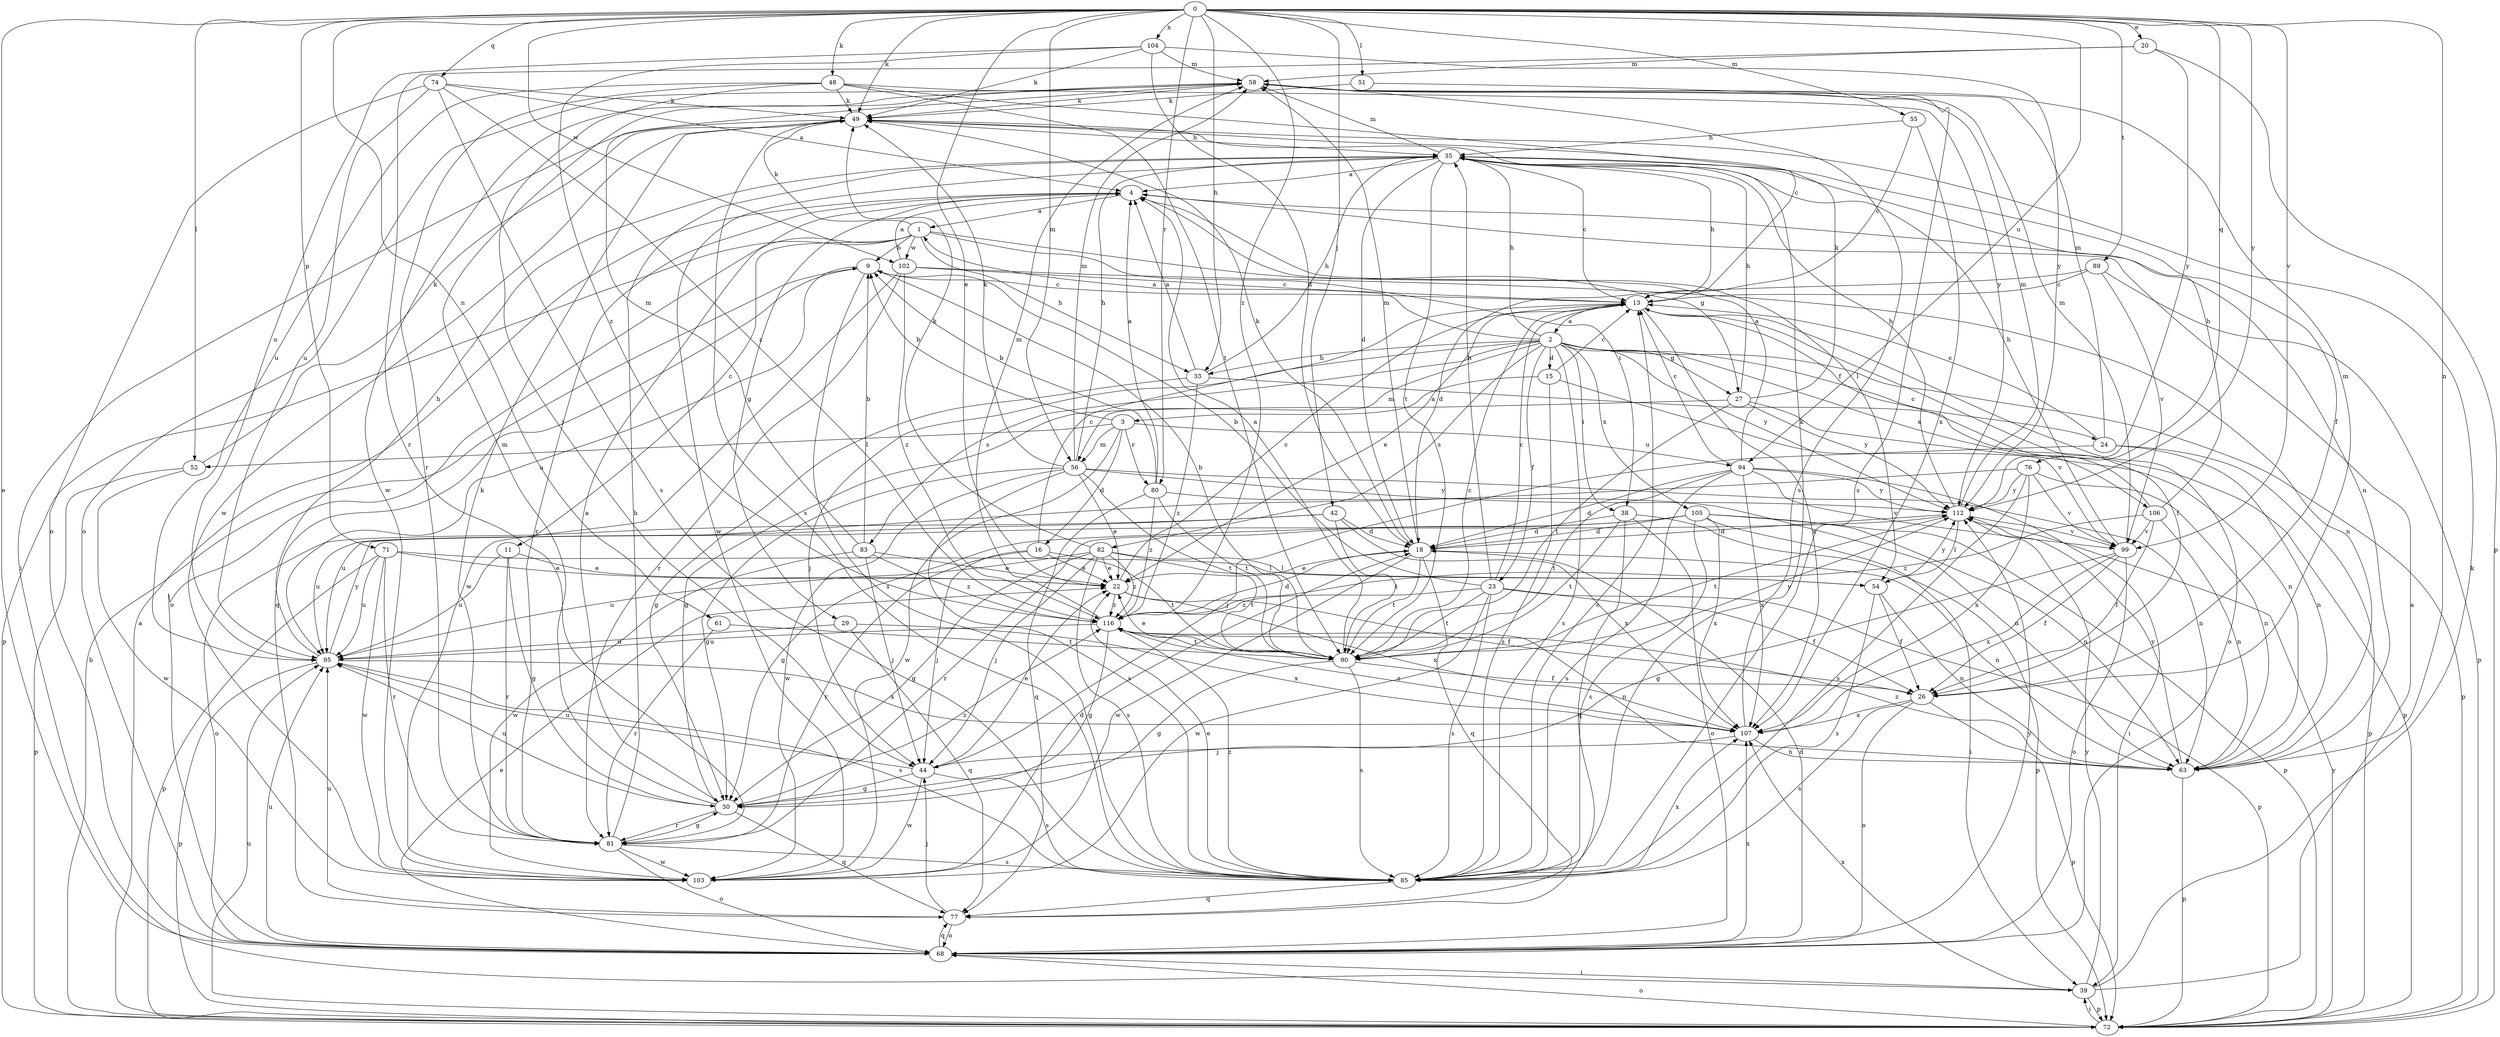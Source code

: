 strict digraph  {
0;
1;
2;
3;
4;
9;
11;
13;
15;
16;
18;
20;
22;
23;
24;
26;
27;
29;
30;
33;
35;
38;
39;
42;
44;
48;
49;
51;
52;
54;
55;
56;
58;
61;
63;
68;
71;
72;
74;
76;
77;
80;
81;
82;
83;
85;
89;
90;
94;
95;
99;
102;
103;
104;
105;
106;
107;
112;
116;
0 -> 20  [label=e];
0 -> 22  [label=e];
0 -> 33  [label=h];
0 -> 42  [label=j];
0 -> 48  [label=k];
0 -> 49  [label=k];
0 -> 51  [label=l];
0 -> 52  [label=l];
0 -> 55  [label=m];
0 -> 56  [label=m];
0 -> 61  [label=n];
0 -> 63  [label=n];
0 -> 68  [label=o];
0 -> 71  [label=p];
0 -> 74  [label=q];
0 -> 76  [label=q];
0 -> 80  [label=r];
0 -> 89  [label=t];
0 -> 94  [label=u];
0 -> 99  [label=v];
0 -> 102  [label=w];
0 -> 104  [label=x];
0 -> 112  [label=y];
0 -> 116  [label=z];
1 -> 9  [label=b];
1 -> 11  [label=c];
1 -> 27  [label=g];
1 -> 33  [label=h];
1 -> 38  [label=i];
1 -> 49  [label=k];
1 -> 68  [label=o];
1 -> 72  [label=p];
1 -> 102  [label=w];
2 -> 1  [label=a];
2 -> 15  [label=d];
2 -> 23  [label=f];
2 -> 24  [label=f];
2 -> 27  [label=g];
2 -> 33  [label=h];
2 -> 35  [label=h];
2 -> 38  [label=i];
2 -> 44  [label=j];
2 -> 56  [label=m];
2 -> 72  [label=p];
2 -> 82  [label=s];
2 -> 83  [label=s];
2 -> 85  [label=s];
2 -> 105  [label=x];
2 -> 106  [label=x];
2 -> 112  [label=y];
3 -> 9  [label=b];
3 -> 16  [label=d];
3 -> 52  [label=l];
3 -> 56  [label=m];
3 -> 80  [label=r];
3 -> 94  [label=u];
3 -> 103  [label=w];
4 -> 1  [label=a];
4 -> 29  [label=g];
4 -> 54  [label=l];
4 -> 63  [label=n];
4 -> 81  [label=r];
9 -> 13  [label=c];
9 -> 77  [label=q];
9 -> 85  [label=s];
9 -> 95  [label=u];
11 -> 22  [label=e];
11 -> 30  [label=g];
11 -> 81  [label=r];
11 -> 95  [label=u];
13 -> 2  [label=a];
13 -> 22  [label=e];
13 -> 26  [label=f];
13 -> 35  [label=h];
13 -> 68  [label=o];
13 -> 107  [label=x];
15 -> 3  [label=a];
15 -> 13  [label=c];
15 -> 85  [label=s];
15 -> 99  [label=v];
16 -> 13  [label=c];
16 -> 22  [label=e];
16 -> 44  [label=j];
16 -> 81  [label=r];
16 -> 90  [label=t];
18 -> 22  [label=e];
18 -> 49  [label=k];
18 -> 58  [label=m];
18 -> 63  [label=n];
18 -> 77  [label=q];
18 -> 90  [label=t];
18 -> 103  [label=w];
20 -> 58  [label=m];
20 -> 72  [label=p];
20 -> 81  [label=r];
20 -> 112  [label=y];
22 -> 13  [label=c];
22 -> 26  [label=f];
22 -> 107  [label=x];
22 -> 116  [label=z];
23 -> 9  [label=b];
23 -> 13  [label=c];
23 -> 26  [label=f];
23 -> 35  [label=h];
23 -> 72  [label=p];
23 -> 85  [label=s];
23 -> 90  [label=t];
23 -> 103  [label=w];
23 -> 116  [label=z];
24 -> 13  [label=c];
24 -> 44  [label=j];
24 -> 58  [label=m];
24 -> 63  [label=n];
24 -> 72  [label=p];
26 -> 58  [label=m];
26 -> 68  [label=o];
26 -> 72  [label=p];
26 -> 85  [label=s];
26 -> 107  [label=x];
27 -> 30  [label=g];
27 -> 35  [label=h];
27 -> 49  [label=k];
27 -> 63  [label=n];
27 -> 90  [label=t];
27 -> 112  [label=y];
29 -> 77  [label=q];
29 -> 95  [label=u];
29 -> 107  [label=x];
30 -> 4  [label=a];
30 -> 58  [label=m];
30 -> 77  [label=q];
30 -> 81  [label=r];
30 -> 95  [label=u];
30 -> 116  [label=z];
33 -> 4  [label=a];
33 -> 30  [label=g];
33 -> 35  [label=h];
33 -> 72  [label=p];
33 -> 116  [label=z];
35 -> 4  [label=a];
35 -> 13  [label=c];
35 -> 18  [label=d];
35 -> 26  [label=f];
35 -> 58  [label=m];
35 -> 90  [label=t];
35 -> 103  [label=w];
38 -> 18  [label=d];
38 -> 68  [label=o];
38 -> 72  [label=p];
38 -> 77  [label=q];
38 -> 90  [label=t];
39 -> 4  [label=a];
39 -> 49  [label=k];
39 -> 72  [label=p];
39 -> 107  [label=x];
39 -> 112  [label=y];
42 -> 18  [label=d];
42 -> 68  [label=o];
42 -> 90  [label=t];
42 -> 95  [label=u];
42 -> 107  [label=x];
44 -> 22  [label=e];
44 -> 30  [label=g];
44 -> 85  [label=s];
44 -> 95  [label=u];
44 -> 103  [label=w];
48 -> 13  [label=c];
48 -> 44  [label=j];
48 -> 49  [label=k];
48 -> 81  [label=r];
48 -> 90  [label=t];
48 -> 95  [label=u];
48 -> 112  [label=y];
49 -> 35  [label=h];
49 -> 39  [label=i];
49 -> 85  [label=s];
49 -> 103  [label=w];
51 -> 49  [label=k];
51 -> 85  [label=s];
52 -> 49  [label=k];
52 -> 72  [label=p];
52 -> 103  [label=w];
54 -> 26  [label=f];
54 -> 63  [label=n];
54 -> 85  [label=s];
54 -> 112  [label=y];
55 -> 13  [label=c];
55 -> 35  [label=h];
55 -> 107  [label=x];
56 -> 22  [label=e];
56 -> 30  [label=g];
56 -> 35  [label=h];
56 -> 49  [label=k];
56 -> 58  [label=m];
56 -> 63  [label=n];
56 -> 85  [label=s];
56 -> 90  [label=t];
56 -> 103  [label=w];
56 -> 112  [label=y];
58 -> 49  [label=k];
58 -> 68  [label=o];
58 -> 85  [label=s];
58 -> 103  [label=w];
61 -> 81  [label=r];
61 -> 90  [label=t];
63 -> 72  [label=p];
63 -> 112  [label=y];
63 -> 116  [label=z];
68 -> 18  [label=d];
68 -> 22  [label=e];
68 -> 39  [label=i];
68 -> 77  [label=q];
68 -> 95  [label=u];
68 -> 107  [label=x];
68 -> 112  [label=y];
71 -> 22  [label=e];
71 -> 54  [label=l];
71 -> 72  [label=p];
71 -> 81  [label=r];
71 -> 95  [label=u];
71 -> 103  [label=w];
72 -> 4  [label=a];
72 -> 9  [label=b];
72 -> 39  [label=i];
72 -> 68  [label=o];
72 -> 95  [label=u];
72 -> 112  [label=y];
74 -> 4  [label=a];
74 -> 49  [label=k];
74 -> 68  [label=o];
74 -> 85  [label=s];
74 -> 95  [label=u];
74 -> 116  [label=z];
76 -> 63  [label=n];
76 -> 85  [label=s];
76 -> 95  [label=u];
76 -> 99  [label=v];
76 -> 107  [label=x];
76 -> 112  [label=y];
77 -> 44  [label=j];
77 -> 68  [label=o];
77 -> 95  [label=u];
80 -> 4  [label=a];
80 -> 9  [label=b];
80 -> 63  [label=n];
80 -> 77  [label=q];
80 -> 90  [label=t];
80 -> 116  [label=z];
81 -> 30  [label=g];
81 -> 35  [label=h];
81 -> 49  [label=k];
81 -> 68  [label=o];
81 -> 85  [label=s];
81 -> 103  [label=w];
82 -> 22  [label=e];
82 -> 30  [label=g];
82 -> 44  [label=j];
82 -> 49  [label=k];
82 -> 54  [label=l];
82 -> 85  [label=s];
82 -> 90  [label=t];
82 -> 95  [label=u];
82 -> 116  [label=z];
83 -> 9  [label=b];
83 -> 22  [label=e];
83 -> 44  [label=j];
83 -> 58  [label=m];
83 -> 103  [label=w];
83 -> 116  [label=z];
85 -> 13  [label=c];
85 -> 22  [label=e];
85 -> 77  [label=q];
85 -> 107  [label=x];
85 -> 116  [label=z];
89 -> 13  [label=c];
89 -> 18  [label=d];
89 -> 72  [label=p];
89 -> 99  [label=v];
90 -> 4  [label=a];
90 -> 9  [label=b];
90 -> 13  [label=c];
90 -> 22  [label=e];
90 -> 26  [label=f];
90 -> 30  [label=g];
90 -> 85  [label=s];
90 -> 112  [label=y];
94 -> 4  [label=a];
94 -> 13  [label=c];
94 -> 18  [label=d];
94 -> 39  [label=i];
94 -> 85  [label=s];
94 -> 90  [label=t];
94 -> 99  [label=v];
94 -> 107  [label=x];
94 -> 112  [label=y];
95 -> 35  [label=h];
95 -> 72  [label=p];
95 -> 85  [label=s];
95 -> 107  [label=x];
95 -> 112  [label=y];
99 -> 26  [label=f];
99 -> 30  [label=g];
99 -> 35  [label=h];
99 -> 58  [label=m];
99 -> 68  [label=o];
99 -> 107  [label=x];
102 -> 4  [label=a];
102 -> 13  [label=c];
102 -> 63  [label=n];
102 -> 81  [label=r];
102 -> 103  [label=w];
102 -> 116  [label=z];
103 -> 18  [label=d];
104 -> 18  [label=d];
104 -> 49  [label=k];
104 -> 58  [label=m];
104 -> 95  [label=u];
104 -> 112  [label=y];
104 -> 116  [label=z];
105 -> 18  [label=d];
105 -> 30  [label=g];
105 -> 39  [label=i];
105 -> 63  [label=n];
105 -> 72  [label=p];
105 -> 81  [label=r];
105 -> 85  [label=s];
105 -> 107  [label=x];
106 -> 13  [label=c];
106 -> 26  [label=f];
106 -> 35  [label=h];
106 -> 63  [label=n];
106 -> 99  [label=v];
106 -> 116  [label=z];
107 -> 44  [label=j];
107 -> 49  [label=k];
107 -> 63  [label=n];
107 -> 116  [label=z];
112 -> 18  [label=d];
112 -> 35  [label=h];
112 -> 54  [label=l];
112 -> 58  [label=m];
112 -> 90  [label=t];
112 -> 99  [label=v];
116 -> 18  [label=d];
116 -> 30  [label=g];
116 -> 58  [label=m];
116 -> 63  [label=n];
116 -> 90  [label=t];
116 -> 95  [label=u];
}
